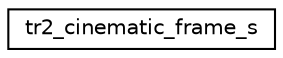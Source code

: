 digraph "Graphical Class Hierarchy"
{
 // INTERACTIVE_SVG=YES
  edge [fontname="Helvetica",fontsize="10",labelfontname="Helvetica",labelfontsize="10"];
  node [fontname="Helvetica",fontsize="10",shape=record];
  rankdir="LR";
  Node1 [label="tr2_cinematic_frame_s",height=0.2,width=0.4,color="black", fillcolor="white", style="filled",URL="$_tomb_raider_8h.html#structtr2__cinematic__frame__s"];
}
